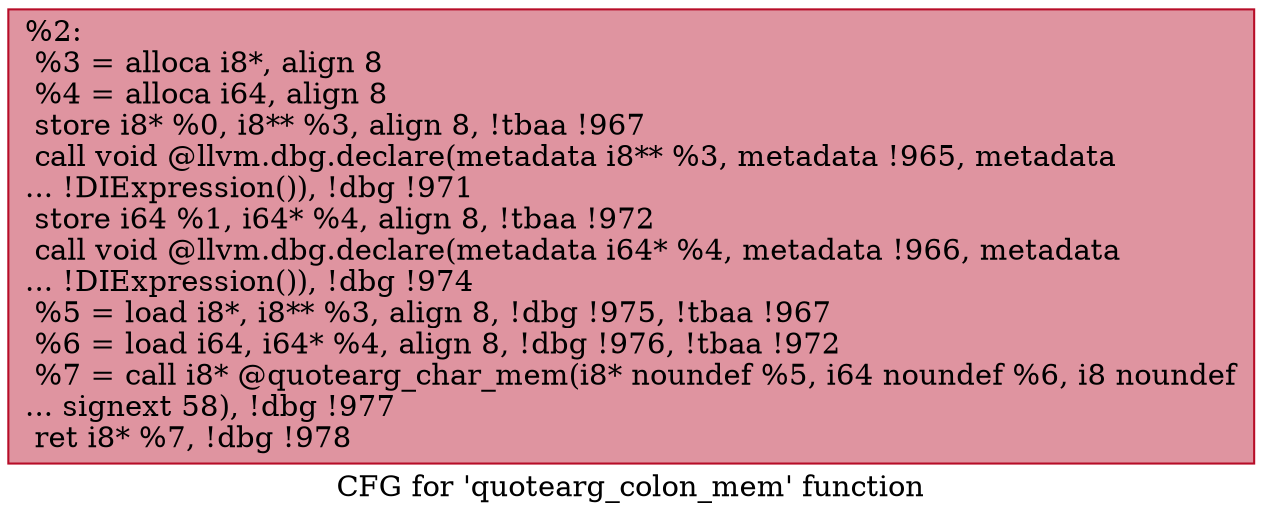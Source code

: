 digraph "CFG for 'quotearg_colon_mem' function" {
	label="CFG for 'quotearg_colon_mem' function";

	Node0x2355170 [shape=record,color="#b70d28ff", style=filled, fillcolor="#b70d2870",label="{%2:\l  %3 = alloca i8*, align 8\l  %4 = alloca i64, align 8\l  store i8* %0, i8** %3, align 8, !tbaa !967\l  call void @llvm.dbg.declare(metadata i8** %3, metadata !965, metadata\l... !DIExpression()), !dbg !971\l  store i64 %1, i64* %4, align 8, !tbaa !972\l  call void @llvm.dbg.declare(metadata i64* %4, metadata !966, metadata\l... !DIExpression()), !dbg !974\l  %5 = load i8*, i8** %3, align 8, !dbg !975, !tbaa !967\l  %6 = load i64, i64* %4, align 8, !dbg !976, !tbaa !972\l  %7 = call i8* @quotearg_char_mem(i8* noundef %5, i64 noundef %6, i8 noundef\l... signext 58), !dbg !977\l  ret i8* %7, !dbg !978\l}"];
}
